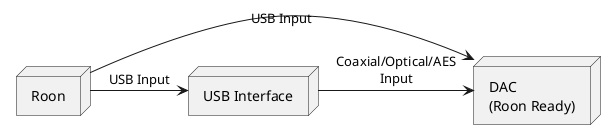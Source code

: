 @startuml
node Roon as roon
node "DAC\n(Roon Ready)" as dac
roon -> dac : USB Input
node "USB Interface" as inf
roon -> inf : USB Input
inf -> dac : Coaxial/Optical/AES\nInput
@enduml